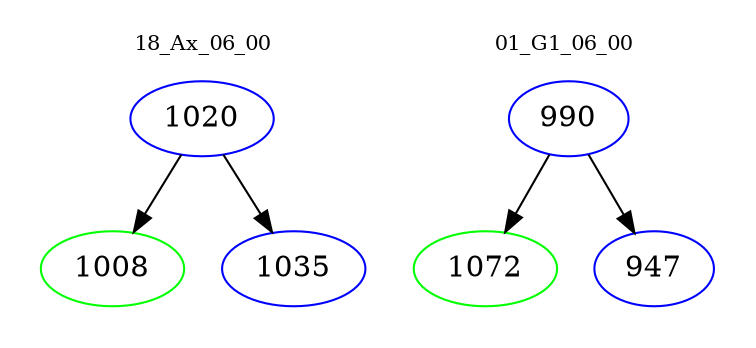 digraph{
subgraph cluster_0 {
color = white
label = "18_Ax_06_00";
fontsize=10;
T0_1020 [label="1020", color="blue"]
T0_1020 -> T0_1008 [color="black"]
T0_1008 [label="1008", color="green"]
T0_1020 -> T0_1035 [color="black"]
T0_1035 [label="1035", color="blue"]
}
subgraph cluster_1 {
color = white
label = "01_G1_06_00";
fontsize=10;
T1_990 [label="990", color="blue"]
T1_990 -> T1_1072 [color="black"]
T1_1072 [label="1072", color="green"]
T1_990 -> T1_947 [color="black"]
T1_947 [label="947", color="blue"]
}
}
